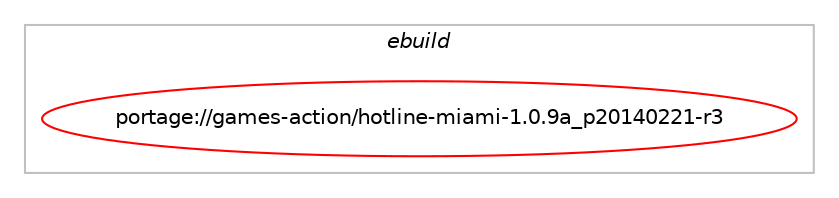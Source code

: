 digraph prolog {

# *************
# Graph options
# *************

newrank=true;
concentrate=true;
compound=true;
graph [rankdir=LR,fontname=Helvetica,fontsize=10,ranksep=1.5];#, ranksep=2.5, nodesep=0.2];
edge  [arrowhead=vee];
node  [fontname=Helvetica,fontsize=10];

# **********
# The ebuild
# **********

subgraph cluster_leftcol {
color=gray;
label=<<i>ebuild</i>>;
id [label="portage://games-action/hotline-miami-1.0.9a_p20140221-r3", color=red, width=4, href="../games-action/hotline-miami-1.0.9a_p20140221-r3.svg"];
}

# ****************
# The dependencies
# ****************

subgraph cluster_midcol {
color=gray;
label=<<i>dependencies</i>>;
subgraph cluster_compile {
fillcolor="#eeeeee";
style=filled;
label=<<i>compile</i>>;
}
subgraph cluster_compileandrun {
fillcolor="#eeeeee";
style=filled;
label=<<i>compile and run</i>>;
}
subgraph cluster_run {
fillcolor="#eeeeee";
style=filled;
label=<<i>run</i>>;
# *** BEGIN UNKNOWN DEPENDENCY TYPE (TODO) ***
# id -> equal(use_conditional_group(positive,amd64,portage://games-action/hotline-miami-1.0.9a_p20140221-r3,[package_dependency(portage://games-action/hotline-miami-1.0.9a_p20140221-r3,run,no,x11-libs,libX11,greaterequal,[1.6.2,,,1.6.2],[],[use(enable(abi_x86_32),negative)]),use_conditional_group(negative,bundled-libs,portage://games-action/hotline-miami-1.0.9a_p20140221-r3,[package_dependency(portage://games-action/hotline-miami-1.0.9a_p20140221-r3,run,no,media-gfx,nvidia-cg-toolkit,greaterequal,[3.1.0013,,-r3,3.1.0013-r3],[],[use(enable(abi_x86_32),negative)]),package_dependency(portage://games-action/hotline-miami-1.0.9a_p20140221-r3,run,no,media-libs,libogg,greaterequal,[1.3.0,,,1.3.0],[],[use(enable(abi_x86_32),negative)]),package_dependency(portage://games-action/hotline-miami-1.0.9a_p20140221-r3,run,no,media-libs,libvorbis,greaterequal,[1.3.3,,-r1,1.3.3-r1],[],[use(enable(abi_x86_32),negative)]),package_dependency(portage://games-action/hotline-miami-1.0.9a_p20140221-r3,run,no,media-libs,openal,greaterequal,[1.15.1,,,1.15.1],[],[use(enable(abi_x86_32),negative)])]),use_conditional_group(positive,launcher,portage://games-action/hotline-miami-1.0.9a_p20140221-r3,[package_dependency(portage://games-action/hotline-miami-1.0.9a_p20140221-r3,run,no,media-libs,freetype,greaterequal,[2.5.0.1,,,2.5.0.1],[],[use(enable(abi_x86_32),negative)]),package_dependency(portage://games-action/hotline-miami-1.0.9a_p20140221-r3,run,no,x11-libs,libXext,greaterequal,[1.3.2,,,1.3.2],[],[use(enable(abi_x86_32),negative)]),package_dependency(portage://games-action/hotline-miami-1.0.9a_p20140221-r3,run,no,x11-libs,libXrandr,greaterequal,[1.4.2,,,1.4.2],[],[use(enable(abi_x86_32),negative)]),package_dependency(portage://games-action/hotline-miami-1.0.9a_p20140221-r3,run,no,x11-libs,libXrender,greaterequal,[0.9.8,,,0.9.8],[],[use(enable(abi_x86_32),negative)]),package_dependency(portage://games-action/hotline-miami-1.0.9a_p20140221-r3,run,no,x11-libs,libxcb,greaterequal,[1.9.1,,,1.9.1],[],[use(enable(abi_x86_32),negative)])])]))
# *** END UNKNOWN DEPENDENCY TYPE (TODO) ***

# *** BEGIN UNKNOWN DEPENDENCY TYPE (TODO) ***
# id -> equal(use_conditional_group(positive,x86,portage://games-action/hotline-miami-1.0.9a_p20140221-r3,[package_dependency(portage://games-action/hotline-miami-1.0.9a_p20140221-r3,run,no,x11-libs,libX11,none,[,,],[],[]),use_conditional_group(negative,bundled-libs,portage://games-action/hotline-miami-1.0.9a_p20140221-r3,[package_dependency(portage://games-action/hotline-miami-1.0.9a_p20140221-r3,run,no,media-gfx,nvidia-cg-toolkit,none,[,,],[],[]),package_dependency(portage://games-action/hotline-miami-1.0.9a_p20140221-r3,run,no,media-libs,libogg,none,[,,],[],[]),package_dependency(portage://games-action/hotline-miami-1.0.9a_p20140221-r3,run,no,media-libs,libvorbis,none,[,,],[],[]),package_dependency(portage://games-action/hotline-miami-1.0.9a_p20140221-r3,run,no,media-libs,openal,none,[,,],[],[])]),use_conditional_group(positive,launcher,portage://games-action/hotline-miami-1.0.9a_p20140221-r3,[package_dependency(portage://games-action/hotline-miami-1.0.9a_p20140221-r3,run,no,media-libs,freetype,none,[,,],[],[]),package_dependency(portage://games-action/hotline-miami-1.0.9a_p20140221-r3,run,no,x11-libs,libXext,none,[,,],[],[]),package_dependency(portage://games-action/hotline-miami-1.0.9a_p20140221-r3,run,no,x11-libs,libXrandr,none,[,,],[],[]),package_dependency(portage://games-action/hotline-miami-1.0.9a_p20140221-r3,run,no,x11-libs,libXrender,none,[,,],[],[]),package_dependency(portage://games-action/hotline-miami-1.0.9a_p20140221-r3,run,no,x11-libs,libxcb,none,[,,],[],[])])]))
# *** END UNKNOWN DEPENDENCY TYPE (TODO) ***

}
}

# **************
# The candidates
# **************

subgraph cluster_choices {
rank=same;
color=gray;
label=<<i>candidates</i>>;

}

}
